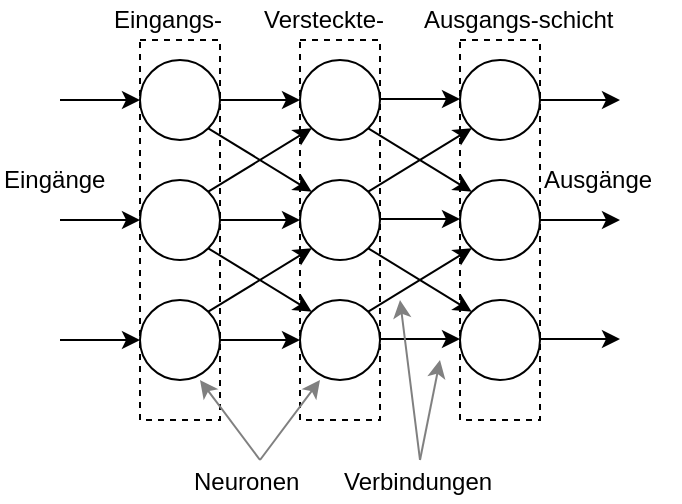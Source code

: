 <mxfile version="11.1.1" type="device"><diagram id="-CnKFo7MbB8SHHmdVDE3" name="Page-1"><mxGraphModel dx="813" dy="460" grid="1" gridSize="10" guides="1" tooltips="1" connect="1" arrows="1" fold="1" page="1" pageScale="1" pageWidth="850" pageHeight="1100" math="0" shadow="0"><root><mxCell id="0"/><mxCell id="1" parent="0"/><mxCell id="7-LBELHLy_iDIOVR6N4f-78" value="" style="rounded=0;whiteSpace=wrap;html=1;dashed=1;strokeWidth=1;" vertex="1" parent="1"><mxGeometry x="440" y="310" width="40" height="190" as="geometry"/></mxCell><mxCell id="7-LBELHLy_iDIOVR6N4f-77" value="" style="rounded=0;whiteSpace=wrap;html=1;dashed=1;strokeWidth=1;" vertex="1" parent="1"><mxGeometry x="360" y="310" width="40" height="190" as="geometry"/></mxCell><mxCell id="7-LBELHLy_iDIOVR6N4f-76" value="" style="rounded=0;whiteSpace=wrap;html=1;dashed=1;strokeWidth=1;" vertex="1" parent="1"><mxGeometry x="280" y="310" width="40" height="190" as="geometry"/></mxCell><mxCell id="7-LBELHLy_iDIOVR6N4f-1" value="" style="ellipse;whiteSpace=wrap;html=1;aspect=fixed;" vertex="1" parent="1"><mxGeometry x="280" y="320" width="40" height="40" as="geometry"/></mxCell><mxCell id="7-LBELHLy_iDIOVR6N4f-4" value="" style="endArrow=classic;html=1;entryX=0;entryY=0.5;entryDx=0;entryDy=0;" edge="1" parent="1" target="7-LBELHLy_iDIOVR6N4f-1"><mxGeometry width="50" height="50" relative="1" as="geometry"><mxPoint x="240" y="340" as="sourcePoint"/><mxPoint x="220" y="390" as="targetPoint"/></mxGeometry></mxCell><mxCell id="7-LBELHLy_iDIOVR6N4f-8" value="Eingangs-" style="text;html=1;resizable=0;points=[];autosize=1;align=left;verticalAlign=top;spacingTop=-4;" vertex="1" parent="1"><mxGeometry x="265" y="290" width="70" height="20" as="geometry"/></mxCell><mxCell id="7-LBELHLy_iDIOVR6N4f-25" value="Ausgangs-schicht" style="text;html=1;resizable=0;points=[];autosize=1;align=left;verticalAlign=top;spacingTop=-4;" vertex="1" parent="1"><mxGeometry x="420" y="290" width="110" height="20" as="geometry"/></mxCell><mxCell id="7-LBELHLy_iDIOVR6N4f-27" value="Eingänge" style="text;html=1;resizable=0;points=[];autosize=1;align=left;verticalAlign=top;spacingTop=-4;" vertex="1" parent="1"><mxGeometry x="210" y="370" width="70" height="20" as="geometry"/></mxCell><mxCell id="7-LBELHLy_iDIOVR6N4f-29" value="" style="ellipse;whiteSpace=wrap;html=1;aspect=fixed;" vertex="1" parent="1"><mxGeometry x="360" y="320" width="40" height="40" as="geometry"/></mxCell><mxCell id="7-LBELHLy_iDIOVR6N4f-30" value="Versteckte-" style="text;html=1;resizable=0;points=[];autosize=1;align=left;verticalAlign=top;spacingTop=-4;" vertex="1" parent="1"><mxGeometry x="340" y="290" width="80" height="20" as="geometry"/></mxCell><mxCell id="7-LBELHLy_iDIOVR6N4f-31" value="" style="ellipse;whiteSpace=wrap;html=1;aspect=fixed;" vertex="1" parent="1"><mxGeometry x="440" y="320" width="40" height="40" as="geometry"/></mxCell><mxCell id="7-LBELHLy_iDIOVR6N4f-32" value="" style="endArrow=classic;html=1;entryX=0;entryY=0.5;entryDx=0;entryDy=0;" edge="1" parent="1"><mxGeometry width="50" height="50" relative="1" as="geometry"><mxPoint x="320" y="340" as="sourcePoint"/><mxPoint x="360" y="340" as="targetPoint"/></mxGeometry></mxCell><mxCell id="7-LBELHLy_iDIOVR6N4f-33" value="" style="endArrow=classic;html=1;entryX=0;entryY=0.5;entryDx=0;entryDy=0;" edge="1" parent="1"><mxGeometry width="50" height="50" relative="1" as="geometry"><mxPoint x="400" y="339.5" as="sourcePoint"/><mxPoint x="440" y="339.5" as="targetPoint"/></mxGeometry></mxCell><mxCell id="7-LBELHLy_iDIOVR6N4f-34" value="" style="ellipse;whiteSpace=wrap;html=1;aspect=fixed;" vertex="1" parent="1"><mxGeometry x="280" y="380" width="40" height="40" as="geometry"/></mxCell><mxCell id="7-LBELHLy_iDIOVR6N4f-35" value="" style="endArrow=classic;html=1;entryX=0;entryY=0.5;entryDx=0;entryDy=0;" edge="1" parent="1" target="7-LBELHLy_iDIOVR6N4f-34"><mxGeometry width="50" height="50" relative="1" as="geometry"><mxPoint x="240" y="400" as="sourcePoint"/><mxPoint x="220" y="450" as="targetPoint"/></mxGeometry></mxCell><mxCell id="7-LBELHLy_iDIOVR6N4f-36" value="" style="ellipse;whiteSpace=wrap;html=1;aspect=fixed;" vertex="1" parent="1"><mxGeometry x="360" y="380" width="40" height="40" as="geometry"/></mxCell><mxCell id="7-LBELHLy_iDIOVR6N4f-37" value="" style="ellipse;whiteSpace=wrap;html=1;aspect=fixed;" vertex="1" parent="1"><mxGeometry x="440" y="380" width="40" height="40" as="geometry"/></mxCell><mxCell id="7-LBELHLy_iDIOVR6N4f-38" value="" style="endArrow=classic;html=1;entryX=0;entryY=0.5;entryDx=0;entryDy=0;" edge="1" parent="1"><mxGeometry width="50" height="50" relative="1" as="geometry"><mxPoint x="320" y="400" as="sourcePoint"/><mxPoint x="360" y="400" as="targetPoint"/></mxGeometry></mxCell><mxCell id="7-LBELHLy_iDIOVR6N4f-39" value="" style="endArrow=classic;html=1;entryX=0;entryY=0.5;entryDx=0;entryDy=0;" edge="1" parent="1"><mxGeometry width="50" height="50" relative="1" as="geometry"><mxPoint x="400" y="399.5" as="sourcePoint"/><mxPoint x="440" y="399.5" as="targetPoint"/></mxGeometry></mxCell><mxCell id="7-LBELHLy_iDIOVR6N4f-40" value="" style="ellipse;whiteSpace=wrap;html=1;aspect=fixed;" vertex="1" parent="1"><mxGeometry x="280" y="440" width="40" height="40" as="geometry"/></mxCell><mxCell id="7-LBELHLy_iDIOVR6N4f-41" value="" style="endArrow=classic;html=1;entryX=0;entryY=0.5;entryDx=0;entryDy=0;" edge="1" parent="1" target="7-LBELHLy_iDIOVR6N4f-40"><mxGeometry width="50" height="50" relative="1" as="geometry"><mxPoint x="240" y="460" as="sourcePoint"/><mxPoint x="220" y="510" as="targetPoint"/></mxGeometry></mxCell><mxCell id="7-LBELHLy_iDIOVR6N4f-42" value="" style="ellipse;whiteSpace=wrap;html=1;aspect=fixed;" vertex="1" parent="1"><mxGeometry x="360" y="440" width="40" height="40" as="geometry"/></mxCell><mxCell id="7-LBELHLy_iDIOVR6N4f-43" value="" style="ellipse;whiteSpace=wrap;html=1;aspect=fixed;" vertex="1" parent="1"><mxGeometry x="440" y="440" width="40" height="40" as="geometry"/></mxCell><mxCell id="7-LBELHLy_iDIOVR6N4f-44" value="" style="endArrow=classic;html=1;entryX=0;entryY=0.5;entryDx=0;entryDy=0;" edge="1" parent="1"><mxGeometry width="50" height="50" relative="1" as="geometry"><mxPoint x="320" y="460" as="sourcePoint"/><mxPoint x="360" y="460" as="targetPoint"/></mxGeometry></mxCell><mxCell id="7-LBELHLy_iDIOVR6N4f-45" value="" style="endArrow=classic;html=1;entryX=0;entryY=0.5;entryDx=0;entryDy=0;" edge="1" parent="1"><mxGeometry width="50" height="50" relative="1" as="geometry"><mxPoint x="400" y="459.5" as="sourcePoint"/><mxPoint x="440" y="459.5" as="targetPoint"/></mxGeometry></mxCell><mxCell id="7-LBELHLy_iDIOVR6N4f-46" value="" style="endArrow=classic;html=1;exitX=1;exitY=1;exitDx=0;exitDy=0;entryX=0;entryY=0;entryDx=0;entryDy=0;" edge="1" parent="1" source="7-LBELHLy_iDIOVR6N4f-1" target="7-LBELHLy_iDIOVR6N4f-36"><mxGeometry width="50" height="50" relative="1" as="geometry"><mxPoint x="150" y="550" as="sourcePoint"/><mxPoint x="210" y="540" as="targetPoint"/></mxGeometry></mxCell><mxCell id="7-LBELHLy_iDIOVR6N4f-54" value="" style="endArrow=classic;html=1;exitX=1;exitY=1;exitDx=0;exitDy=0;entryX=0;entryY=0;entryDx=0;entryDy=0;" edge="1" parent="1" source="7-LBELHLy_iDIOVR6N4f-34" target="7-LBELHLy_iDIOVR6N4f-42"><mxGeometry width="50" height="50" relative="1" as="geometry"><mxPoint x="314.142" y="410.142" as="sourcePoint"/><mxPoint x="365.858" y="441.858" as="targetPoint"/></mxGeometry></mxCell><mxCell id="7-LBELHLy_iDIOVR6N4f-55" value="" style="endArrow=classic;html=1;exitX=1;exitY=1;exitDx=0;exitDy=0;entryX=0;entryY=0;entryDx=0;entryDy=0;" edge="1" parent="1" source="7-LBELHLy_iDIOVR6N4f-36" target="7-LBELHLy_iDIOVR6N4f-43"><mxGeometry width="50" height="50" relative="1" as="geometry"><mxPoint x="334.142" y="374.142" as="sourcePoint"/><mxPoint x="385.858" y="405.858" as="targetPoint"/></mxGeometry></mxCell><mxCell id="7-LBELHLy_iDIOVR6N4f-56" value="" style="endArrow=classic;html=1;exitX=1;exitY=0;exitDx=0;exitDy=0;entryX=0;entryY=1;entryDx=0;entryDy=0;" edge="1" parent="1" source="7-LBELHLy_iDIOVR6N4f-36" target="7-LBELHLy_iDIOVR6N4f-31"><mxGeometry width="50" height="50" relative="1" as="geometry"><mxPoint x="344.142" y="384.142" as="sourcePoint"/><mxPoint x="395.858" y="415.858" as="targetPoint"/></mxGeometry></mxCell><mxCell id="7-LBELHLy_iDIOVR6N4f-59" value="" style="endArrow=classic;html=1;exitX=1;exitY=0;exitDx=0;exitDy=0;entryX=0;entryY=1;entryDx=0;entryDy=0;" edge="1" parent="1" source="7-LBELHLy_iDIOVR6N4f-40" target="7-LBELHLy_iDIOVR6N4f-36"><mxGeometry width="50" height="50" relative="1" as="geometry"><mxPoint x="354.142" y="394.142" as="sourcePoint"/><mxPoint x="405.858" y="425.858" as="targetPoint"/></mxGeometry></mxCell><mxCell id="7-LBELHLy_iDIOVR6N4f-60" value="" style="endArrow=classic;html=1;exitX=1;exitY=0;exitDx=0;exitDy=0;entryX=0;entryY=1;entryDx=0;entryDy=0;" edge="1" parent="1" source="7-LBELHLy_iDIOVR6N4f-34" target="7-LBELHLy_iDIOVR6N4f-29"><mxGeometry width="50" height="50" relative="1" as="geometry"><mxPoint x="364.142" y="404.142" as="sourcePoint"/><mxPoint x="415.858" y="435.858" as="targetPoint"/></mxGeometry></mxCell><mxCell id="7-LBELHLy_iDIOVR6N4f-61" value="" style="endArrow=classic;html=1;entryX=0;entryY=0.5;entryDx=0;entryDy=0;" edge="1" parent="1"><mxGeometry width="50" height="50" relative="1" as="geometry"><mxPoint x="480" y="340" as="sourcePoint"/><mxPoint x="520" y="340" as="targetPoint"/></mxGeometry></mxCell><mxCell id="7-LBELHLy_iDIOVR6N4f-62" value="" style="endArrow=classic;html=1;entryX=0;entryY=0.5;entryDx=0;entryDy=0;" edge="1" parent="1"><mxGeometry width="50" height="50" relative="1" as="geometry"><mxPoint x="480" y="400" as="sourcePoint"/><mxPoint x="520" y="400" as="targetPoint"/></mxGeometry></mxCell><mxCell id="7-LBELHLy_iDIOVR6N4f-63" value="" style="endArrow=classic;html=1;entryX=0;entryY=0.5;entryDx=0;entryDy=0;" edge="1" parent="1"><mxGeometry width="50" height="50" relative="1" as="geometry"><mxPoint x="480" y="459.5" as="sourcePoint"/><mxPoint x="520" y="459.5" as="targetPoint"/></mxGeometry></mxCell><mxCell id="7-LBELHLy_iDIOVR6N4f-64" value="Ausgänge" style="text;html=1;resizable=0;points=[];autosize=1;align=left;verticalAlign=top;spacingTop=-4;" vertex="1" parent="1"><mxGeometry x="480" y="370" width="70" height="20" as="geometry"/></mxCell><mxCell id="7-LBELHLy_iDIOVR6N4f-65" value="" style="endArrow=classic;html=1;exitX=1;exitY=0;exitDx=0;exitDy=0;entryX=0;entryY=1;entryDx=0;entryDy=0;" edge="1" parent="1" source="7-LBELHLy_iDIOVR6N4f-42" target="7-LBELHLy_iDIOVR6N4f-37"><mxGeometry width="50" height="50" relative="1" as="geometry"><mxPoint x="404.142" y="395.858" as="sourcePoint"/><mxPoint x="430" y="430" as="targetPoint"/></mxGeometry></mxCell><mxCell id="7-LBELHLy_iDIOVR6N4f-66" value="" style="endArrow=classic;html=1;exitX=1;exitY=1;exitDx=0;exitDy=0;entryX=0;entryY=0;entryDx=0;entryDy=0;" edge="1" parent="1" source="7-LBELHLy_iDIOVR6N4f-29" target="7-LBELHLy_iDIOVR6N4f-37"><mxGeometry width="50" height="50" relative="1" as="geometry"><mxPoint x="414.142" y="405.858" as="sourcePoint"/><mxPoint x="465.858" y="374.142" as="targetPoint"/></mxGeometry></mxCell><mxCell id="7-LBELHLy_iDIOVR6N4f-70" value="" style="endArrow=classic;html=1;entryX=0.75;entryY=1;entryDx=0;entryDy=0;entryPerimeter=0;strokeColor=#808080;" edge="1" parent="1" target="7-LBELHLy_iDIOVR6N4f-40"><mxGeometry width="50" height="50" relative="1" as="geometry"><mxPoint x="340" y="520" as="sourcePoint"/><mxPoint x="310" y="490" as="targetPoint"/></mxGeometry></mxCell><mxCell id="7-LBELHLy_iDIOVR6N4f-71" value="" style="endArrow=classic;html=1;entryX=0.25;entryY=1;entryDx=0;entryDy=0;entryPerimeter=0;strokeColor=#808080;" edge="1" parent="1" target="7-LBELHLy_iDIOVR6N4f-42"><mxGeometry width="50" height="50" relative="1" as="geometry"><mxPoint x="340" y="520" as="sourcePoint"/><mxPoint x="360" y="490" as="targetPoint"/></mxGeometry></mxCell><mxCell id="7-LBELHLy_iDIOVR6N4f-72" value="Neuronen" style="text;html=1;resizable=0;points=[];autosize=1;align=left;verticalAlign=top;spacingTop=-4;" vertex="1" parent="1"><mxGeometry x="305" y="521" width="70" height="20" as="geometry"/></mxCell><mxCell id="7-LBELHLy_iDIOVR6N4f-73" value="Verbindungen" style="text;html=1;resizable=0;points=[];autosize=1;align=left;verticalAlign=top;spacingTop=-4;" vertex="1" parent="1"><mxGeometry x="380" y="521" width="90" height="20" as="geometry"/></mxCell><mxCell id="7-LBELHLy_iDIOVR6N4f-74" value="" style="endArrow=classic;html=1;strokeColor=#808080;" edge="1" parent="1"><mxGeometry width="50" height="50" relative="1" as="geometry"><mxPoint x="420" y="520" as="sourcePoint"/><mxPoint x="410" y="440" as="targetPoint"/></mxGeometry></mxCell><mxCell id="7-LBELHLy_iDIOVR6N4f-75" value="" style="endArrow=classic;html=1;strokeColor=#808080;" edge="1" parent="1"><mxGeometry width="50" height="50" relative="1" as="geometry"><mxPoint x="420" y="520" as="sourcePoint"/><mxPoint x="430" y="470" as="targetPoint"/></mxGeometry></mxCell></root></mxGraphModel></diagram></mxfile>